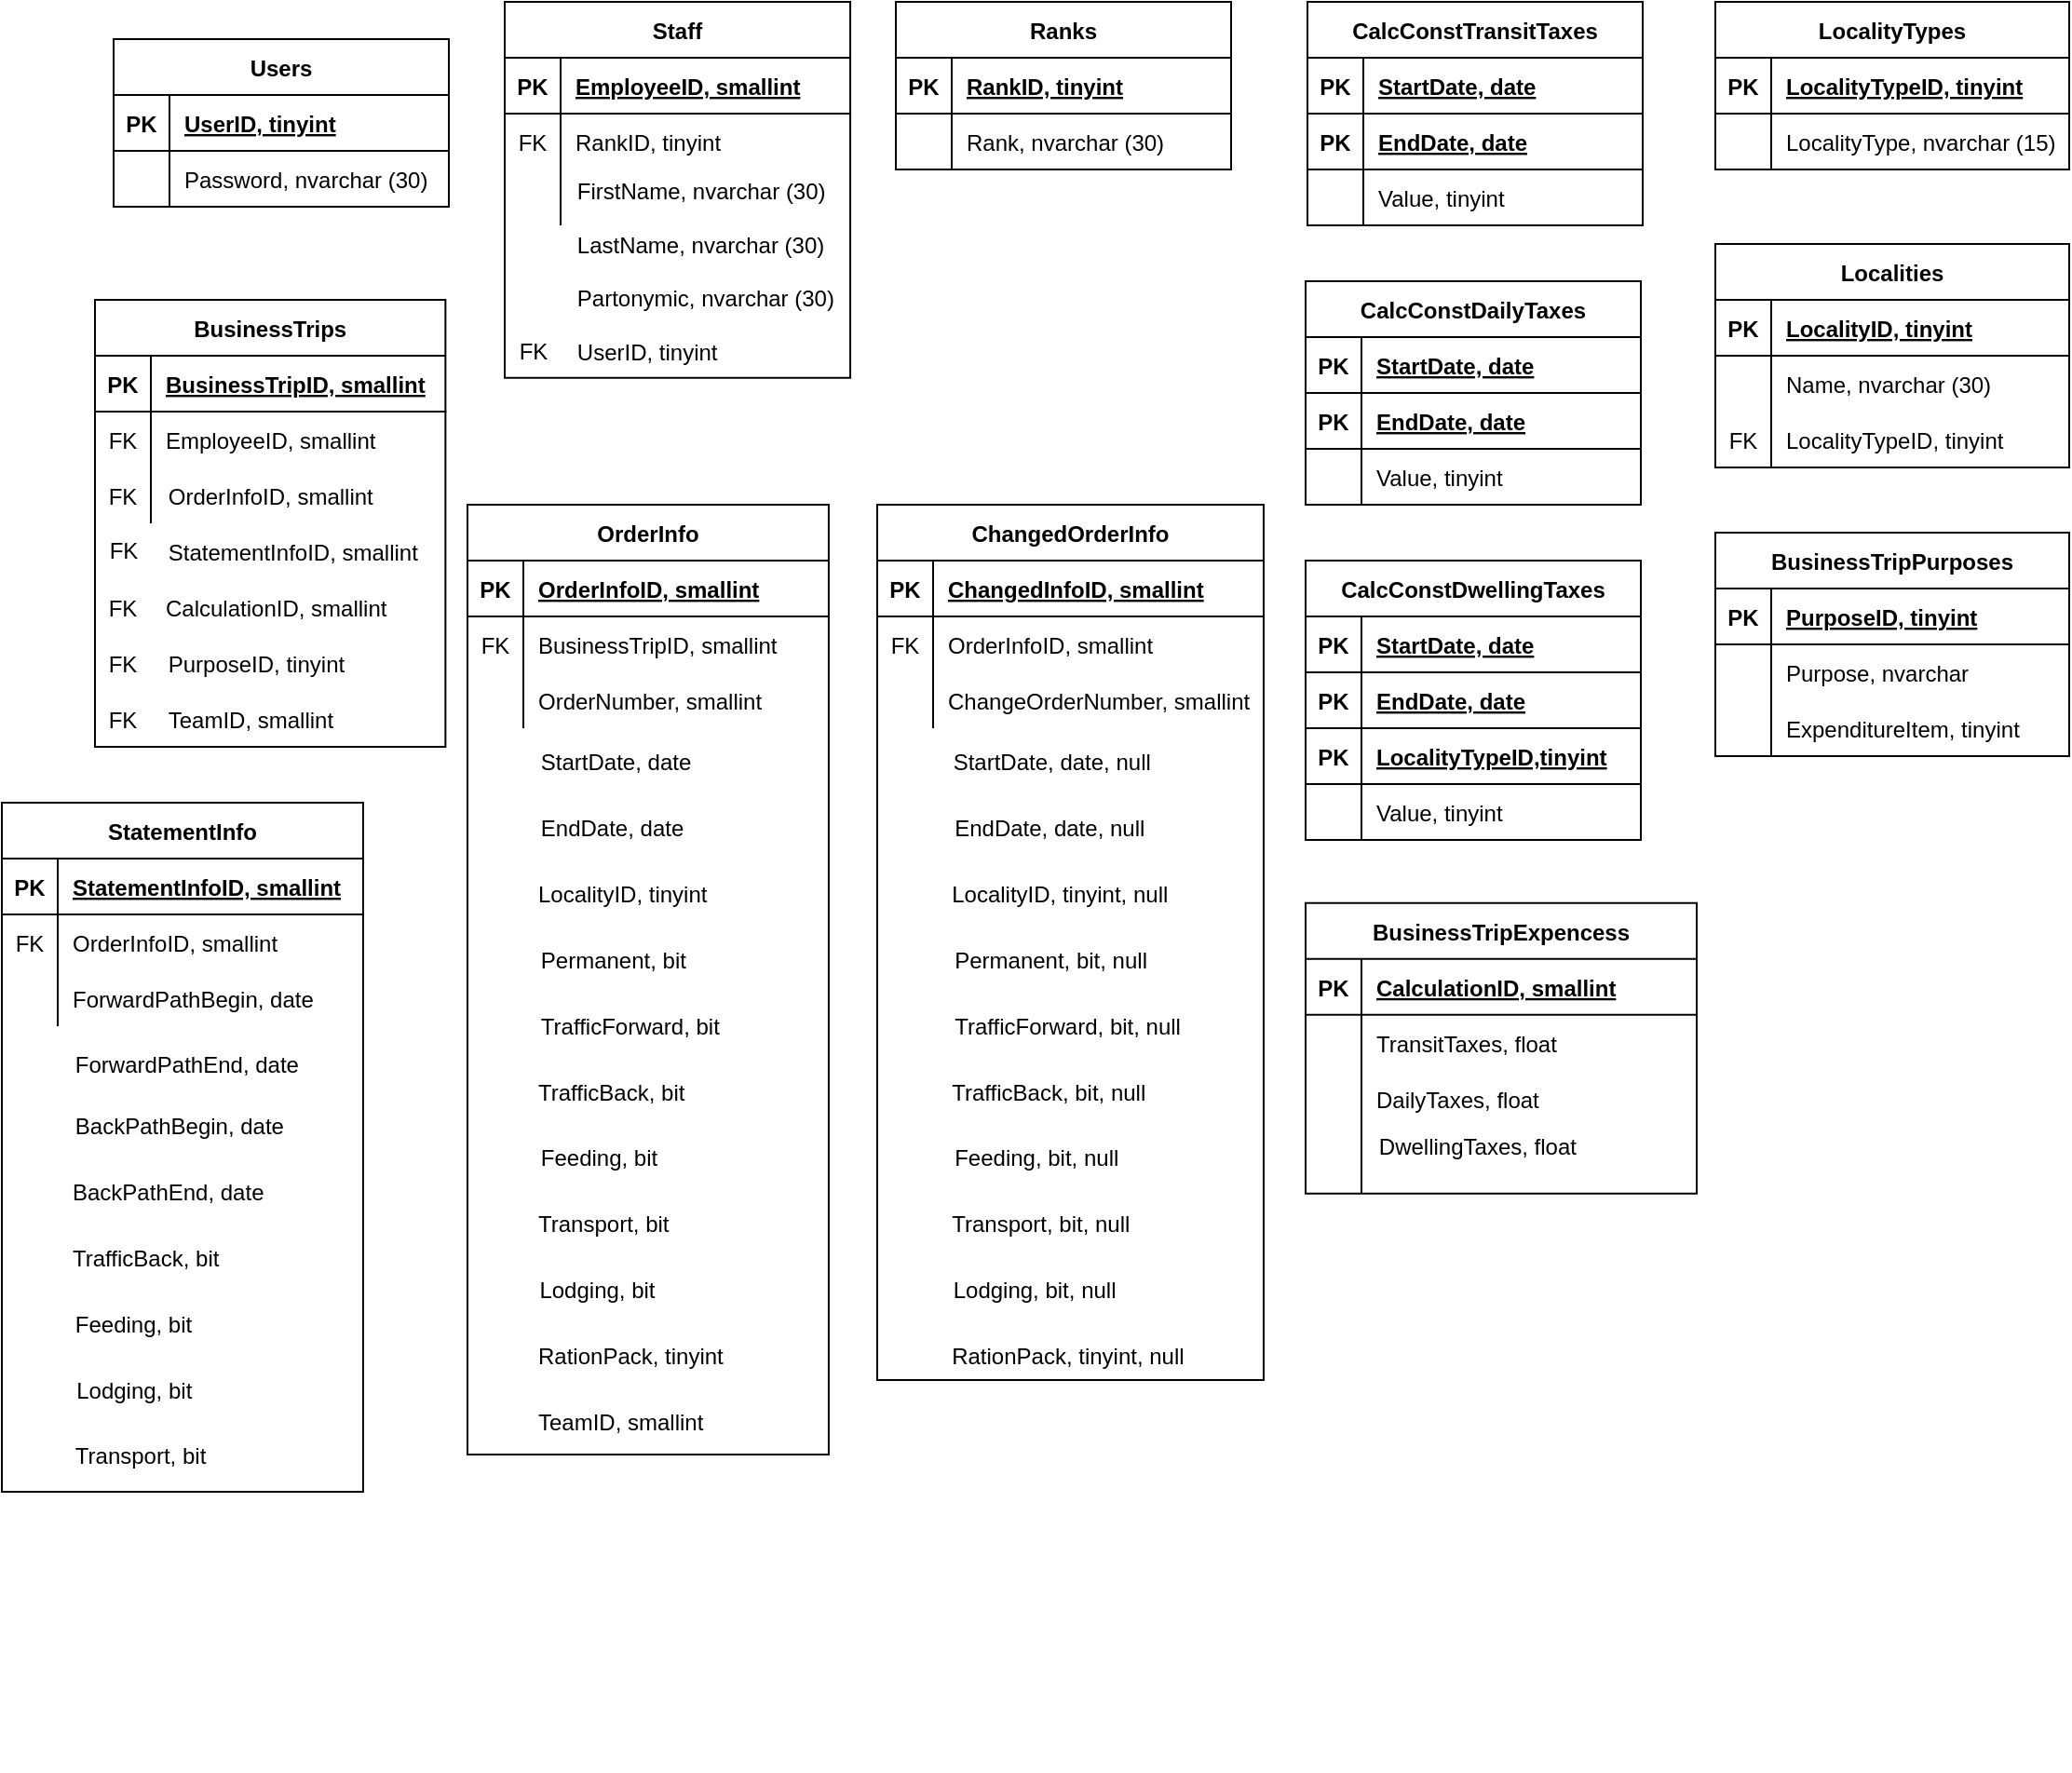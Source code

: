 <mxfile version="13.7.5" type="github">
  <diagram name="Page-1" id="9f46799a-70d6-7492-0946-bef42562c5a5">
    <mxGraphModel dx="1882" dy="441" grid="1" gridSize="10" guides="1" tooltips="1" connect="1" arrows="1" fold="1" page="1" pageScale="1" pageWidth="1100" pageHeight="850" background="#ffffff" math="0" shadow="0">
      <root>
        <mxCell id="0" />
        <mxCell id="1" parent="0" />
        <mxCell id="2ZAYoPAfcxRGO_iiZ7II-127" value="" style="group" parent="1" vertex="1" connectable="0">
          <mxGeometry x="30" y="40" width="220" height="140" as="geometry" />
        </mxCell>
        <mxCell id="2ZAYoPAfcxRGO_iiZ7II-126" value="" style="group" parent="2ZAYoPAfcxRGO_iiZ7II-127" vertex="1" connectable="0">
          <mxGeometry width="220" height="140" as="geometry" />
        </mxCell>
        <mxCell id="2ZAYoPAfcxRGO_iiZ7II-128" value="" style="group" parent="2ZAYoPAfcxRGO_iiZ7II-126" vertex="1" connectable="0">
          <mxGeometry width="220" height="140" as="geometry" />
        </mxCell>
        <mxCell id="2ZAYoPAfcxRGO_iiZ7II-129" value="" style="group" parent="2ZAYoPAfcxRGO_iiZ7II-128" vertex="1" connectable="0">
          <mxGeometry width="180" height="120" as="geometry" />
        </mxCell>
        <mxCell id="2ZAYoPAfcxRGO_iiZ7II-109" value="Users" style="shape=table;startSize=30;container=1;collapsible=1;childLayout=tableLayout;fixedRows=1;rowLines=0;fontStyle=1;align=center;resizeLast=1;" parent="2ZAYoPAfcxRGO_iiZ7II-129" vertex="1">
          <mxGeometry width="180" height="90" as="geometry">
            <mxRectangle width="70" height="30" as="alternateBounds" />
          </mxGeometry>
        </mxCell>
        <mxCell id="2ZAYoPAfcxRGO_iiZ7II-110" value="" style="shape=partialRectangle;collapsible=0;dropTarget=0;pointerEvents=0;fillColor=none;top=0;left=0;bottom=1;right=0;points=[[0,0.5],[1,0.5]];portConstraint=eastwest;" parent="2ZAYoPAfcxRGO_iiZ7II-109" vertex="1">
          <mxGeometry y="30" width="180" height="30" as="geometry" />
        </mxCell>
        <mxCell id="2ZAYoPAfcxRGO_iiZ7II-111" value="PK" style="shape=partialRectangle;connectable=0;fillColor=none;top=0;left=0;bottom=0;right=0;fontStyle=1;overflow=hidden;" parent="2ZAYoPAfcxRGO_iiZ7II-110" vertex="1">
          <mxGeometry width="30" height="30" as="geometry" />
        </mxCell>
        <mxCell id="2ZAYoPAfcxRGO_iiZ7II-112" value="UserID, tinyint" style="shape=partialRectangle;connectable=0;fillColor=none;top=0;left=0;bottom=0;right=0;align=left;spacingLeft=6;fontStyle=5;overflow=hidden;" parent="2ZAYoPAfcxRGO_iiZ7II-110" vertex="1">
          <mxGeometry x="30" width="150" height="30" as="geometry" />
        </mxCell>
        <mxCell id="2ZAYoPAfcxRGO_iiZ7II-113" value="" style="shape=partialRectangle;collapsible=0;dropTarget=0;pointerEvents=0;fillColor=none;top=0;left=0;bottom=0;right=0;points=[[0,0.5],[1,0.5]];portConstraint=eastwest;" parent="2ZAYoPAfcxRGO_iiZ7II-109" vertex="1">
          <mxGeometry y="60" width="180" height="30" as="geometry" />
        </mxCell>
        <mxCell id="2ZAYoPAfcxRGO_iiZ7II-114" value="" style="shape=partialRectangle;connectable=0;fillColor=none;top=0;left=0;bottom=0;right=0;editable=1;overflow=hidden;" parent="2ZAYoPAfcxRGO_iiZ7II-113" vertex="1">
          <mxGeometry width="30" height="30" as="geometry" />
        </mxCell>
        <mxCell id="2ZAYoPAfcxRGO_iiZ7II-115" value="" style="shape=partialRectangle;connectable=0;fillColor=none;top=0;left=0;bottom=0;right=0;align=left;spacingLeft=6;overflow=hidden;" parent="2ZAYoPAfcxRGO_iiZ7II-113" vertex="1">
          <mxGeometry x="30" width="150" height="30" as="geometry" />
        </mxCell>
        <mxCell id="2ZAYoPAfcxRGO_iiZ7II-125" value="Password, nvarchar (30)" style="shape=partialRectangle;connectable=0;fillColor=none;top=0;left=0;bottom=0;right=0;align=left;spacingLeft=6;overflow=hidden;" parent="2ZAYoPAfcxRGO_iiZ7II-129" vertex="1">
          <mxGeometry x="30" y="60" width="150" height="30" as="geometry" />
        </mxCell>
        <mxCell id="2ZAYoPAfcxRGO_iiZ7II-156" value="" style="group" parent="1" vertex="1" connectable="0">
          <mxGeometry x="450" y="20" width="220" height="140" as="geometry" />
        </mxCell>
        <mxCell id="2ZAYoPAfcxRGO_iiZ7II-157" value="" style="group" parent="2ZAYoPAfcxRGO_iiZ7II-156" vertex="1" connectable="0">
          <mxGeometry width="220" height="140" as="geometry" />
        </mxCell>
        <mxCell id="2ZAYoPAfcxRGO_iiZ7II-158" value="" style="group" parent="2ZAYoPAfcxRGO_iiZ7II-157" vertex="1" connectable="0">
          <mxGeometry width="220" height="140" as="geometry" />
        </mxCell>
        <mxCell id="2ZAYoPAfcxRGO_iiZ7II-159" value="" style="group" parent="2ZAYoPAfcxRGO_iiZ7II-158" vertex="1" connectable="0">
          <mxGeometry width="180" height="120" as="geometry" />
        </mxCell>
        <mxCell id="2ZAYoPAfcxRGO_iiZ7II-160" value="Ranks" style="shape=table;startSize=30;container=1;collapsible=1;childLayout=tableLayout;fixedRows=1;rowLines=0;fontStyle=1;align=center;resizeLast=1;" parent="2ZAYoPAfcxRGO_iiZ7II-159" vertex="1">
          <mxGeometry width="180" height="90.0" as="geometry" />
        </mxCell>
        <mxCell id="2ZAYoPAfcxRGO_iiZ7II-161" value="" style="shape=partialRectangle;collapsible=0;dropTarget=0;pointerEvents=0;fillColor=none;top=0;left=0;bottom=1;right=0;points=[[0,0.5],[1,0.5]];portConstraint=eastwest;" parent="2ZAYoPAfcxRGO_iiZ7II-160" vertex="1">
          <mxGeometry y="30" width="180" height="30" as="geometry" />
        </mxCell>
        <mxCell id="2ZAYoPAfcxRGO_iiZ7II-162" value="PK" style="shape=partialRectangle;connectable=0;fillColor=none;top=0;left=0;bottom=0;right=0;fontStyle=1;overflow=hidden;" parent="2ZAYoPAfcxRGO_iiZ7II-161" vertex="1">
          <mxGeometry width="30" height="30" as="geometry" />
        </mxCell>
        <mxCell id="2ZAYoPAfcxRGO_iiZ7II-163" value="RankID, tinyint" style="shape=partialRectangle;connectable=0;fillColor=none;top=0;left=0;bottom=0;right=0;align=left;spacingLeft=6;fontStyle=5;overflow=hidden;" parent="2ZAYoPAfcxRGO_iiZ7II-161" vertex="1">
          <mxGeometry x="30" width="150" height="30" as="geometry" />
        </mxCell>
        <mxCell id="2ZAYoPAfcxRGO_iiZ7II-164" value="" style="shape=partialRectangle;collapsible=0;dropTarget=0;pointerEvents=0;fillColor=none;top=0;left=0;bottom=0;right=0;points=[[0,0.5],[1,0.5]];portConstraint=eastwest;" parent="2ZAYoPAfcxRGO_iiZ7II-160" vertex="1">
          <mxGeometry y="60" width="180" height="30" as="geometry" />
        </mxCell>
        <mxCell id="2ZAYoPAfcxRGO_iiZ7II-165" value="" style="shape=partialRectangle;connectable=0;fillColor=none;top=0;left=0;bottom=0;right=0;editable=1;overflow=hidden;" parent="2ZAYoPAfcxRGO_iiZ7II-164" vertex="1">
          <mxGeometry width="30" height="30" as="geometry" />
        </mxCell>
        <mxCell id="2ZAYoPAfcxRGO_iiZ7II-166" value="Rank, nvarchar (30)" style="shape=partialRectangle;connectable=0;fillColor=none;top=0;left=0;bottom=0;right=0;align=left;spacingLeft=6;overflow=hidden;" parent="2ZAYoPAfcxRGO_iiZ7II-164" vertex="1">
          <mxGeometry x="30" width="150" height="30" as="geometry" />
        </mxCell>
        <mxCell id="2ZAYoPAfcxRGO_iiZ7II-201" value="" style="group" parent="1" vertex="1" connectable="0">
          <mxGeometry x="670" y="20" width="180" height="120" as="geometry" />
        </mxCell>
        <mxCell id="2ZAYoPAfcxRGO_iiZ7II-186" value="CalcConstTransitTaxes" style="shape=table;startSize=30;container=1;collapsible=1;childLayout=tableLayout;fixedRows=1;rowLines=0;fontStyle=1;align=center;resizeLast=1;" parent="2ZAYoPAfcxRGO_iiZ7II-201" vertex="1">
          <mxGeometry x="1" width="180" height="120" as="geometry" />
        </mxCell>
        <mxCell id="2ZAYoPAfcxRGO_iiZ7II-187" value="" style="shape=partialRectangle;collapsible=0;dropTarget=0;pointerEvents=0;fillColor=none;top=0;left=0;bottom=1;right=0;points=[[0,0.5],[1,0.5]];portConstraint=eastwest;" parent="2ZAYoPAfcxRGO_iiZ7II-186" vertex="1">
          <mxGeometry y="30" width="180" height="30" as="geometry" />
        </mxCell>
        <mxCell id="2ZAYoPAfcxRGO_iiZ7II-188" value="PK" style="shape=partialRectangle;connectable=0;fillColor=none;top=0;left=0;bottom=0;right=0;fontStyle=1;overflow=hidden;strokeColor=#000000;" parent="2ZAYoPAfcxRGO_iiZ7II-187" vertex="1">
          <mxGeometry width="30" height="30" as="geometry" />
        </mxCell>
        <mxCell id="2ZAYoPAfcxRGO_iiZ7II-189" value="StartDate, date" style="shape=partialRectangle;connectable=0;fillColor=none;top=0;left=0;bottom=0;right=0;align=left;spacingLeft=6;fontStyle=5;overflow=hidden;" parent="2ZAYoPAfcxRGO_iiZ7II-187" vertex="1">
          <mxGeometry x="30" width="150" height="30" as="geometry" />
        </mxCell>
        <mxCell id="2ZAYoPAfcxRGO_iiZ7II-196" style="shape=partialRectangle;collapsible=0;dropTarget=0;pointerEvents=0;fillColor=none;top=0;left=0;bottom=1;right=0;points=[[0,0.5],[1,0.5]];portConstraint=eastwest;" parent="2ZAYoPAfcxRGO_iiZ7II-186" vertex="1">
          <mxGeometry y="60" width="180" height="30" as="geometry" />
        </mxCell>
        <mxCell id="2ZAYoPAfcxRGO_iiZ7II-197" value="PK" style="shape=partialRectangle;connectable=0;fillColor=none;top=0;left=0;bottom=0;right=0;fontStyle=1;overflow=hidden;strokeColor=#FFFFFF;" parent="2ZAYoPAfcxRGO_iiZ7II-196" vertex="1">
          <mxGeometry width="30" height="30" as="geometry" />
        </mxCell>
        <mxCell id="2ZAYoPAfcxRGO_iiZ7II-198" value="EndDate, date" style="shape=partialRectangle;connectable=0;fillColor=none;top=0;left=0;bottom=0;right=0;align=left;spacingLeft=6;fontStyle=5;overflow=hidden;" parent="2ZAYoPAfcxRGO_iiZ7II-196" vertex="1">
          <mxGeometry x="30" width="150" height="30" as="geometry" />
        </mxCell>
        <mxCell id="2ZAYoPAfcxRGO_iiZ7II-190" value="" style="shape=partialRectangle;collapsible=0;dropTarget=0;pointerEvents=0;fillColor=none;top=0;left=0;bottom=0;right=0;points=[[0,0.5],[1,0.5]];portConstraint=eastwest;" parent="2ZAYoPAfcxRGO_iiZ7II-186" vertex="1">
          <mxGeometry y="90" width="180" height="30" as="geometry" />
        </mxCell>
        <mxCell id="2ZAYoPAfcxRGO_iiZ7II-191" value="" style="shape=partialRectangle;connectable=0;fillColor=none;top=0;left=0;bottom=0;right=0;editable=1;overflow=hidden;" parent="2ZAYoPAfcxRGO_iiZ7II-190" vertex="1">
          <mxGeometry width="30" height="30" as="geometry" />
        </mxCell>
        <mxCell id="2ZAYoPAfcxRGO_iiZ7II-192" value="Value, tinyint" style="shape=partialRectangle;connectable=0;fillColor=none;top=0;left=0;bottom=0;right=0;align=left;spacingLeft=6;overflow=hidden;" parent="2ZAYoPAfcxRGO_iiZ7II-190" vertex="1">
          <mxGeometry x="30" width="150" height="30" as="geometry" />
        </mxCell>
        <mxCell id="2ZAYoPAfcxRGO_iiZ7II-203" value="CalcConstDailyTaxes" style="shape=table;startSize=30;container=1;collapsible=1;childLayout=tableLayout;fixedRows=1;rowLines=0;fontStyle=1;align=center;resizeLast=1;" parent="1" vertex="1">
          <mxGeometry x="670" y="170" width="180" height="120" as="geometry" />
        </mxCell>
        <mxCell id="2ZAYoPAfcxRGO_iiZ7II-204" value="" style="shape=partialRectangle;collapsible=0;dropTarget=0;pointerEvents=0;fillColor=none;top=0;left=0;bottom=1;right=0;points=[[0,0.5],[1,0.5]];portConstraint=eastwest;" parent="2ZAYoPAfcxRGO_iiZ7II-203" vertex="1">
          <mxGeometry y="30" width="180" height="30" as="geometry" />
        </mxCell>
        <mxCell id="2ZAYoPAfcxRGO_iiZ7II-205" value="PK" style="shape=partialRectangle;connectable=0;fillColor=none;top=0;left=0;bottom=0;right=0;fontStyle=1;overflow=hidden;strokeColor=#000000;" parent="2ZAYoPAfcxRGO_iiZ7II-204" vertex="1">
          <mxGeometry width="30" height="30" as="geometry" />
        </mxCell>
        <mxCell id="2ZAYoPAfcxRGO_iiZ7II-206" value="StartDate, date" style="shape=partialRectangle;connectable=0;fillColor=none;top=0;left=0;bottom=0;right=0;align=left;spacingLeft=6;fontStyle=5;overflow=hidden;" parent="2ZAYoPAfcxRGO_iiZ7II-204" vertex="1">
          <mxGeometry x="30" width="150" height="30" as="geometry" />
        </mxCell>
        <mxCell id="2ZAYoPAfcxRGO_iiZ7II-207" style="shape=partialRectangle;collapsible=0;dropTarget=0;pointerEvents=0;fillColor=none;top=0;left=0;bottom=1;right=0;points=[[0,0.5],[1,0.5]];portConstraint=eastwest;" parent="2ZAYoPAfcxRGO_iiZ7II-203" vertex="1">
          <mxGeometry y="60" width="180" height="30" as="geometry" />
        </mxCell>
        <mxCell id="2ZAYoPAfcxRGO_iiZ7II-208" value="PK" style="shape=partialRectangle;connectable=0;fillColor=none;top=0;left=0;bottom=0;right=0;fontStyle=1;overflow=hidden;strokeColor=#FFFFFF;" parent="2ZAYoPAfcxRGO_iiZ7II-207" vertex="1">
          <mxGeometry width="30" height="30" as="geometry" />
        </mxCell>
        <mxCell id="2ZAYoPAfcxRGO_iiZ7II-209" value="EndDate, date" style="shape=partialRectangle;connectable=0;fillColor=none;top=0;left=0;bottom=0;right=0;align=left;spacingLeft=6;fontStyle=5;overflow=hidden;" parent="2ZAYoPAfcxRGO_iiZ7II-207" vertex="1">
          <mxGeometry x="30" width="150" height="30" as="geometry" />
        </mxCell>
        <mxCell id="2ZAYoPAfcxRGO_iiZ7II-210" value="" style="shape=partialRectangle;collapsible=0;dropTarget=0;pointerEvents=0;fillColor=none;top=0;left=0;bottom=0;right=0;points=[[0,0.5],[1,0.5]];portConstraint=eastwest;" parent="2ZAYoPAfcxRGO_iiZ7II-203" vertex="1">
          <mxGeometry y="90" width="180" height="30" as="geometry" />
        </mxCell>
        <mxCell id="2ZAYoPAfcxRGO_iiZ7II-211" value="" style="shape=partialRectangle;connectable=0;fillColor=none;top=0;left=0;bottom=0;right=0;editable=1;overflow=hidden;" parent="2ZAYoPAfcxRGO_iiZ7II-210" vertex="1">
          <mxGeometry width="30" height="30" as="geometry" />
        </mxCell>
        <mxCell id="2ZAYoPAfcxRGO_iiZ7II-212" value="Value, tinyint" style="shape=partialRectangle;connectable=0;fillColor=none;top=0;left=0;bottom=0;right=0;align=left;spacingLeft=6;overflow=hidden;" parent="2ZAYoPAfcxRGO_iiZ7II-210" vertex="1">
          <mxGeometry x="30" width="150" height="30" as="geometry" />
        </mxCell>
        <mxCell id="2ZAYoPAfcxRGO_iiZ7II-231" value="LocalityTypes" style="shape=table;startSize=30;container=1;collapsible=1;childLayout=tableLayout;fixedRows=1;rowLines=0;fontStyle=1;align=center;resizeLast=1;" parent="1" vertex="1">
          <mxGeometry x="890" y="20" width="190" height="90" as="geometry" />
        </mxCell>
        <mxCell id="2ZAYoPAfcxRGO_iiZ7II-232" value="" style="shape=partialRectangle;collapsible=0;dropTarget=0;pointerEvents=0;fillColor=none;top=0;left=0;bottom=1;right=0;points=[[0,0.5],[1,0.5]];portConstraint=eastwest;" parent="2ZAYoPAfcxRGO_iiZ7II-231" vertex="1">
          <mxGeometry y="30" width="190" height="30" as="geometry" />
        </mxCell>
        <mxCell id="2ZAYoPAfcxRGO_iiZ7II-233" value="PK" style="shape=partialRectangle;connectable=0;fillColor=none;top=0;left=0;bottom=0;right=0;fontStyle=1;overflow=hidden;strokeColor=#000000;" parent="2ZAYoPAfcxRGO_iiZ7II-232" vertex="1">
          <mxGeometry width="30" height="30" as="geometry" />
        </mxCell>
        <mxCell id="2ZAYoPAfcxRGO_iiZ7II-234" value="LocalityTypeID, tinyint" style="shape=partialRectangle;connectable=0;fillColor=none;top=0;left=0;bottom=0;right=0;align=left;spacingLeft=6;fontStyle=5;overflow=hidden;" parent="2ZAYoPAfcxRGO_iiZ7II-232" vertex="1">
          <mxGeometry x="30" width="160" height="30" as="geometry" />
        </mxCell>
        <mxCell id="2ZAYoPAfcxRGO_iiZ7II-238" value="" style="shape=partialRectangle;collapsible=0;dropTarget=0;pointerEvents=0;fillColor=none;top=0;left=0;bottom=0;right=0;points=[[0,0.5],[1,0.5]];portConstraint=eastwest;" parent="2ZAYoPAfcxRGO_iiZ7II-231" vertex="1">
          <mxGeometry y="60" width="190" height="30" as="geometry" />
        </mxCell>
        <mxCell id="2ZAYoPAfcxRGO_iiZ7II-239" value="" style="shape=partialRectangle;connectable=0;fillColor=none;top=0;left=0;bottom=0;right=0;editable=1;overflow=hidden;" parent="2ZAYoPAfcxRGO_iiZ7II-238" vertex="1">
          <mxGeometry width="30" height="30" as="geometry" />
        </mxCell>
        <mxCell id="2ZAYoPAfcxRGO_iiZ7II-240" value="LocalityType, nvarchar (15)" style="shape=partialRectangle;connectable=0;fillColor=none;top=0;left=0;bottom=0;right=0;align=left;spacingLeft=6;overflow=hidden;" parent="2ZAYoPAfcxRGO_iiZ7II-238" vertex="1">
          <mxGeometry x="30" width="160" height="30" as="geometry" />
        </mxCell>
        <mxCell id="2ZAYoPAfcxRGO_iiZ7II-213" value="CalcConstDwellingTaxes" style="shape=table;startSize=30;container=1;collapsible=1;childLayout=tableLayout;fixedRows=1;rowLines=0;fontStyle=1;align=center;resizeLast=1;" parent="1" vertex="1">
          <mxGeometry x="670" y="320" width="180" height="150" as="geometry" />
        </mxCell>
        <mxCell id="2ZAYoPAfcxRGO_iiZ7II-214" value="" style="shape=partialRectangle;collapsible=0;dropTarget=0;pointerEvents=0;fillColor=none;top=0;left=0;bottom=1;right=0;points=[[0,0.5],[1,0.5]];portConstraint=eastwest;" parent="2ZAYoPAfcxRGO_iiZ7II-213" vertex="1">
          <mxGeometry y="30" width="180" height="30" as="geometry" />
        </mxCell>
        <mxCell id="2ZAYoPAfcxRGO_iiZ7II-215" value="PK" style="shape=partialRectangle;connectable=0;fillColor=none;top=0;left=0;bottom=0;right=0;fontStyle=1;overflow=hidden;strokeColor=#000000;" parent="2ZAYoPAfcxRGO_iiZ7II-214" vertex="1">
          <mxGeometry width="30" height="30" as="geometry" />
        </mxCell>
        <mxCell id="2ZAYoPAfcxRGO_iiZ7II-216" value="StartDate, date" style="shape=partialRectangle;connectable=0;fillColor=none;top=0;left=0;bottom=0;right=0;align=left;spacingLeft=6;fontStyle=5;overflow=hidden;" parent="2ZAYoPAfcxRGO_iiZ7II-214" vertex="1">
          <mxGeometry x="30" width="150" height="30" as="geometry" />
        </mxCell>
        <mxCell id="2ZAYoPAfcxRGO_iiZ7II-217" style="shape=partialRectangle;collapsible=0;dropTarget=0;pointerEvents=0;fillColor=none;top=0;left=0;bottom=1;right=0;points=[[0,0.5],[1,0.5]];portConstraint=eastwest;" parent="2ZAYoPAfcxRGO_iiZ7II-213" vertex="1">
          <mxGeometry y="60" width="180" height="30" as="geometry" />
        </mxCell>
        <mxCell id="2ZAYoPAfcxRGO_iiZ7II-218" value="PK" style="shape=partialRectangle;connectable=0;fillColor=none;top=0;left=0;bottom=0;right=0;fontStyle=1;overflow=hidden;strokeColor=#FFFFFF;" parent="2ZAYoPAfcxRGO_iiZ7II-217" vertex="1">
          <mxGeometry width="30" height="30" as="geometry" />
        </mxCell>
        <mxCell id="2ZAYoPAfcxRGO_iiZ7II-219" value="EndDate, date" style="shape=partialRectangle;connectable=0;fillColor=none;top=0;left=0;bottom=0;right=0;align=left;spacingLeft=6;fontStyle=5;overflow=hidden;" parent="2ZAYoPAfcxRGO_iiZ7II-217" vertex="1">
          <mxGeometry x="30" width="150" height="30" as="geometry" />
        </mxCell>
        <mxCell id="2ZAYoPAfcxRGO_iiZ7II-224" style="shape=partialRectangle;collapsible=0;dropTarget=0;pointerEvents=0;fillColor=none;top=0;left=0;bottom=1;right=0;points=[[0,0.5],[1,0.5]];portConstraint=eastwest;" parent="2ZAYoPAfcxRGO_iiZ7II-213" vertex="1">
          <mxGeometry y="90" width="180" height="30" as="geometry" />
        </mxCell>
        <mxCell id="2ZAYoPAfcxRGO_iiZ7II-225" value="PK" style="shape=partialRectangle;connectable=0;fillColor=none;top=0;left=0;bottom=0;right=0;fontStyle=1;overflow=hidden;strokeColor=#FFFFFF;" parent="2ZAYoPAfcxRGO_iiZ7II-224" vertex="1">
          <mxGeometry width="30" height="30" as="geometry" />
        </mxCell>
        <mxCell id="2ZAYoPAfcxRGO_iiZ7II-226" value="LocalityTypeID,tinyint" style="shape=partialRectangle;connectable=0;fillColor=none;top=0;left=0;bottom=0;right=0;align=left;spacingLeft=6;fontStyle=5;overflow=hidden;" parent="2ZAYoPAfcxRGO_iiZ7II-224" vertex="1">
          <mxGeometry x="30" width="150" height="30" as="geometry" />
        </mxCell>
        <mxCell id="2ZAYoPAfcxRGO_iiZ7II-220" value="" style="shape=partialRectangle;collapsible=0;dropTarget=0;pointerEvents=0;fillColor=none;top=0;left=0;bottom=0;right=0;points=[[0,0.5],[1,0.5]];portConstraint=eastwest;" parent="2ZAYoPAfcxRGO_iiZ7II-213" vertex="1">
          <mxGeometry y="120" width="180" height="30" as="geometry" />
        </mxCell>
        <mxCell id="2ZAYoPAfcxRGO_iiZ7II-221" value="" style="shape=partialRectangle;connectable=0;fillColor=none;top=0;left=0;bottom=0;right=0;editable=1;overflow=hidden;" parent="2ZAYoPAfcxRGO_iiZ7II-220" vertex="1">
          <mxGeometry width="30" height="30" as="geometry" />
        </mxCell>
        <mxCell id="2ZAYoPAfcxRGO_iiZ7II-222" value="Value, tinyint" style="shape=partialRectangle;connectable=0;fillColor=none;top=0;left=0;bottom=0;right=0;align=left;spacingLeft=6;overflow=hidden;" parent="2ZAYoPAfcxRGO_iiZ7II-220" vertex="1">
          <mxGeometry x="30" width="150" height="30" as="geometry" />
        </mxCell>
        <mxCell id="2ZAYoPAfcxRGO_iiZ7II-241" value="Localities" style="shape=table;startSize=30;container=1;collapsible=1;childLayout=tableLayout;fixedRows=1;rowLines=0;fontStyle=1;align=center;resizeLast=1;" parent="1" vertex="1">
          <mxGeometry x="890" y="150" width="190" height="120" as="geometry" />
        </mxCell>
        <mxCell id="2ZAYoPAfcxRGO_iiZ7II-242" value="" style="shape=partialRectangle;collapsible=0;dropTarget=0;pointerEvents=0;fillColor=none;top=0;left=0;bottom=1;right=0;points=[[0,0.5],[1,0.5]];portConstraint=eastwest;" parent="2ZAYoPAfcxRGO_iiZ7II-241" vertex="1">
          <mxGeometry y="30" width="190" height="30" as="geometry" />
        </mxCell>
        <mxCell id="2ZAYoPAfcxRGO_iiZ7II-243" value="PK" style="shape=partialRectangle;connectable=0;fillColor=none;top=0;left=0;bottom=0;right=0;fontStyle=1;overflow=hidden;strokeColor=#000000;" parent="2ZAYoPAfcxRGO_iiZ7II-242" vertex="1">
          <mxGeometry width="30" height="30" as="geometry" />
        </mxCell>
        <mxCell id="2ZAYoPAfcxRGO_iiZ7II-244" value="LocalityID, tinyint" style="shape=partialRectangle;connectable=0;fillColor=none;top=0;left=0;bottom=0;right=0;align=left;spacingLeft=6;fontStyle=5;overflow=hidden;" parent="2ZAYoPAfcxRGO_iiZ7II-242" vertex="1">
          <mxGeometry x="30" width="160" height="30" as="geometry" />
        </mxCell>
        <mxCell id="2ZAYoPAfcxRGO_iiZ7II-245" value="" style="shape=partialRectangle;collapsible=0;dropTarget=0;pointerEvents=0;fillColor=none;top=0;left=0;bottom=0;right=0;points=[[0,0.5],[1,0.5]];portConstraint=eastwest;" parent="2ZAYoPAfcxRGO_iiZ7II-241" vertex="1">
          <mxGeometry y="60" width="190" height="30" as="geometry" />
        </mxCell>
        <mxCell id="2ZAYoPAfcxRGO_iiZ7II-246" value="" style="shape=partialRectangle;connectable=0;fillColor=none;top=0;left=0;bottom=0;right=0;editable=1;overflow=hidden;" parent="2ZAYoPAfcxRGO_iiZ7II-245" vertex="1">
          <mxGeometry width="30" height="30" as="geometry" />
        </mxCell>
        <mxCell id="2ZAYoPAfcxRGO_iiZ7II-247" value="Name, nvarchar (30)" style="shape=partialRectangle;connectable=0;fillColor=none;top=0;left=0;bottom=0;right=0;align=left;spacingLeft=6;overflow=hidden;" parent="2ZAYoPAfcxRGO_iiZ7II-245" vertex="1">
          <mxGeometry x="30" width="160" height="30" as="geometry" />
        </mxCell>
        <mxCell id="2ZAYoPAfcxRGO_iiZ7II-248" style="shape=partialRectangle;collapsible=0;dropTarget=0;pointerEvents=0;fillColor=none;top=0;left=0;bottom=0;right=0;points=[[0,0.5],[1,0.5]];portConstraint=eastwest;" parent="2ZAYoPAfcxRGO_iiZ7II-241" vertex="1">
          <mxGeometry y="90" width="190" height="30" as="geometry" />
        </mxCell>
        <mxCell id="2ZAYoPAfcxRGO_iiZ7II-249" value="FK" style="shape=partialRectangle;connectable=0;fillColor=none;top=0;left=0;bottom=0;right=0;editable=1;overflow=hidden;" parent="2ZAYoPAfcxRGO_iiZ7II-248" vertex="1">
          <mxGeometry width="30" height="30" as="geometry" />
        </mxCell>
        <mxCell id="2ZAYoPAfcxRGO_iiZ7II-250" value="LocalityTypeID, tinyint" style="shape=partialRectangle;connectable=0;fillColor=none;top=0;left=0;bottom=0;right=0;align=left;spacingLeft=6;overflow=hidden;" parent="2ZAYoPAfcxRGO_iiZ7II-248" vertex="1">
          <mxGeometry x="30" width="160" height="30" as="geometry" />
        </mxCell>
        <mxCell id="2ZAYoPAfcxRGO_iiZ7II-293" value="BusinessTripPurposes" style="shape=table;startSize=30;container=1;collapsible=1;childLayout=tableLayout;fixedRows=1;rowLines=0;fontStyle=1;align=center;resizeLast=1;" parent="1" vertex="1">
          <mxGeometry x="890" y="305" width="190" height="120" as="geometry" />
        </mxCell>
        <mxCell id="2ZAYoPAfcxRGO_iiZ7II-294" value="" style="shape=partialRectangle;collapsible=0;dropTarget=0;pointerEvents=0;fillColor=none;top=0;left=0;bottom=1;right=0;points=[[0,0.5],[1,0.5]];portConstraint=eastwest;" parent="2ZAYoPAfcxRGO_iiZ7II-293" vertex="1">
          <mxGeometry y="30" width="190" height="30" as="geometry" />
        </mxCell>
        <mxCell id="2ZAYoPAfcxRGO_iiZ7II-295" value="PK" style="shape=partialRectangle;connectable=0;fillColor=none;top=0;left=0;bottom=0;right=0;fontStyle=1;overflow=hidden;strokeColor=#000000;" parent="2ZAYoPAfcxRGO_iiZ7II-294" vertex="1">
          <mxGeometry width="30" height="30" as="geometry" />
        </mxCell>
        <mxCell id="2ZAYoPAfcxRGO_iiZ7II-296" value="PurposeID, tinyint" style="shape=partialRectangle;connectable=0;fillColor=none;top=0;left=0;bottom=0;right=0;align=left;spacingLeft=6;fontStyle=5;overflow=hidden;" parent="2ZAYoPAfcxRGO_iiZ7II-294" vertex="1">
          <mxGeometry x="30" width="160" height="30" as="geometry" />
        </mxCell>
        <mxCell id="2ZAYoPAfcxRGO_iiZ7II-297" value="" style="shape=partialRectangle;collapsible=0;dropTarget=0;pointerEvents=0;fillColor=none;top=0;left=0;bottom=0;right=0;points=[[0,0.5],[1,0.5]];portConstraint=eastwest;" parent="2ZAYoPAfcxRGO_iiZ7II-293" vertex="1">
          <mxGeometry y="60" width="190" height="30" as="geometry" />
        </mxCell>
        <mxCell id="2ZAYoPAfcxRGO_iiZ7II-298" value="" style="shape=partialRectangle;connectable=0;fillColor=none;top=0;left=0;bottom=0;right=0;editable=1;overflow=hidden;" parent="2ZAYoPAfcxRGO_iiZ7II-297" vertex="1">
          <mxGeometry width="30" height="30" as="geometry" />
        </mxCell>
        <mxCell id="2ZAYoPAfcxRGO_iiZ7II-299" value="Purpose, nvarchar" style="shape=partialRectangle;connectable=0;fillColor=none;top=0;left=0;bottom=0;right=0;align=left;spacingLeft=6;overflow=hidden;" parent="2ZAYoPAfcxRGO_iiZ7II-297" vertex="1">
          <mxGeometry x="30" width="160" height="30" as="geometry" />
        </mxCell>
        <mxCell id="2ZAYoPAfcxRGO_iiZ7II-300" style="shape=partialRectangle;collapsible=0;dropTarget=0;pointerEvents=0;fillColor=none;top=0;left=0;bottom=0;right=0;points=[[0,0.5],[1,0.5]];portConstraint=eastwest;" parent="2ZAYoPAfcxRGO_iiZ7II-293" vertex="1">
          <mxGeometry y="90" width="190" height="30" as="geometry" />
        </mxCell>
        <mxCell id="2ZAYoPAfcxRGO_iiZ7II-301" value="" style="shape=partialRectangle;connectable=0;fillColor=none;top=0;left=0;bottom=0;right=0;editable=1;overflow=hidden;" parent="2ZAYoPAfcxRGO_iiZ7II-300" vertex="1">
          <mxGeometry width="30" height="30" as="geometry" />
        </mxCell>
        <mxCell id="2ZAYoPAfcxRGO_iiZ7II-302" value="ExpenditureItem, tinyint" style="shape=partialRectangle;connectable=0;fillColor=none;top=0;left=0;bottom=0;right=0;align=left;spacingLeft=6;overflow=hidden;" parent="2ZAYoPAfcxRGO_iiZ7II-300" vertex="1">
          <mxGeometry x="30" width="160" height="30" as="geometry" />
        </mxCell>
        <mxCell id="2ZAYoPAfcxRGO_iiZ7II-312" value="" style="group" parent="1" vertex="1" connectable="0">
          <mxGeometry x="20" y="180" width="191.36" height="240" as="geometry" />
        </mxCell>
        <mxCell id="2ZAYoPAfcxRGO_iiZ7II-277" value="StatementInfoID, smallint" style="shape=partialRectangle;connectable=0;fillColor=none;top=0;left=0;bottom=0;right=0;align=left;spacingLeft=6;overflow=hidden;" parent="2ZAYoPAfcxRGO_iiZ7II-312" vertex="1">
          <mxGeometry x="31.364" y="120" width="156.818" height="30" as="geometry" />
        </mxCell>
        <mxCell id="2ZAYoPAfcxRGO_iiZ7II-278" value="TeamID, smallint" style="shape=partialRectangle;connectable=0;fillColor=none;top=0;left=0;bottom=0;right=0;align=left;spacingLeft=6;overflow=hidden;" parent="2ZAYoPAfcxRGO_iiZ7II-312" vertex="1">
          <mxGeometry x="31.364" y="210" width="156.818" height="30" as="geometry" />
        </mxCell>
        <mxCell id="2ZAYoPAfcxRGO_iiZ7II-281" value="BusinessTrips" style="shape=table;startSize=30;container=1;collapsible=1;childLayout=tableLayout;fixedRows=1;rowLines=0;fontStyle=1;align=center;resizeLast=1;" parent="2ZAYoPAfcxRGO_iiZ7II-312" vertex="1">
          <mxGeometry width="188.18" height="240" as="geometry" />
        </mxCell>
        <mxCell id="2ZAYoPAfcxRGO_iiZ7II-282" value="" style="shape=partialRectangle;collapsible=0;dropTarget=0;pointerEvents=0;fillColor=none;top=0;left=0;bottom=1;right=0;points=[[0,0.5],[1,0.5]];portConstraint=eastwest;" parent="2ZAYoPAfcxRGO_iiZ7II-281" vertex="1">
          <mxGeometry y="30" width="188.18" height="30" as="geometry" />
        </mxCell>
        <mxCell id="2ZAYoPAfcxRGO_iiZ7II-283" value="PK" style="shape=partialRectangle;connectable=0;fillColor=none;top=0;left=0;bottom=0;right=0;fontStyle=1;overflow=hidden;" parent="2ZAYoPAfcxRGO_iiZ7II-282" vertex="1">
          <mxGeometry width="30.0" height="30" as="geometry" />
        </mxCell>
        <mxCell id="2ZAYoPAfcxRGO_iiZ7II-284" value="BusinessTripID, smallint" style="shape=partialRectangle;connectable=0;fillColor=none;top=0;left=0;bottom=0;right=0;align=left;spacingLeft=6;fontStyle=5;overflow=hidden;" parent="2ZAYoPAfcxRGO_iiZ7II-282" vertex="1">
          <mxGeometry x="30.0" width="158.18" height="30" as="geometry" />
        </mxCell>
        <mxCell id="2ZAYoPAfcxRGO_iiZ7II-285" value="" style="shape=partialRectangle;collapsible=0;dropTarget=0;pointerEvents=0;fillColor=none;top=0;left=0;bottom=0;right=0;points=[[0,0.5],[1,0.5]];portConstraint=eastwest;" parent="2ZAYoPAfcxRGO_iiZ7II-281" vertex="1">
          <mxGeometry y="60" width="188.18" height="30" as="geometry" />
        </mxCell>
        <mxCell id="2ZAYoPAfcxRGO_iiZ7II-286" value="FK" style="shape=partialRectangle;connectable=0;fillColor=none;top=0;left=0;bottom=0;right=0;editable=1;overflow=hidden;" parent="2ZAYoPAfcxRGO_iiZ7II-285" vertex="1">
          <mxGeometry width="30.0" height="30" as="geometry" />
        </mxCell>
        <mxCell id="2ZAYoPAfcxRGO_iiZ7II-287" value="EmployeeID, smallint" style="shape=partialRectangle;connectable=0;fillColor=none;top=0;left=0;bottom=0;right=0;align=left;spacingLeft=6;overflow=hidden;" parent="2ZAYoPAfcxRGO_iiZ7II-285" vertex="1">
          <mxGeometry x="30.0" width="158.18" height="30" as="geometry" />
        </mxCell>
        <mxCell id="2ZAYoPAfcxRGO_iiZ7II-288" value="" style="shape=partialRectangle;collapsible=0;dropTarget=0;pointerEvents=0;fillColor=none;top=0;left=0;bottom=0;right=0;points=[[0,0.5],[1,0.5]];portConstraint=eastwest;" parent="2ZAYoPAfcxRGO_iiZ7II-281" vertex="1">
          <mxGeometry y="90" width="188.18" height="30" as="geometry" />
        </mxCell>
        <mxCell id="2ZAYoPAfcxRGO_iiZ7II-289" value="FK" style="shape=partialRectangle;connectable=0;fillColor=none;top=0;left=0;bottom=0;right=0;editable=1;overflow=hidden;" parent="2ZAYoPAfcxRGO_iiZ7II-288" vertex="1">
          <mxGeometry width="30.0" height="30" as="geometry" />
        </mxCell>
        <mxCell id="2ZAYoPAfcxRGO_iiZ7II-290" value="" style="shape=partialRectangle;connectable=0;fillColor=none;top=0;left=0;bottom=0;right=0;align=left;spacingLeft=6;overflow=hidden;" parent="2ZAYoPAfcxRGO_iiZ7II-288" vertex="1">
          <mxGeometry x="30.0" width="158.18" height="30" as="geometry" />
        </mxCell>
        <mxCell id="2ZAYoPAfcxRGO_iiZ7II-291" value="OrderInfoID, smallint" style="shape=partialRectangle;connectable=0;fillColor=none;top=0;left=0;bottom=0;right=0;align=left;spacingLeft=6;overflow=hidden;" parent="2ZAYoPAfcxRGO_iiZ7II-312" vertex="1">
          <mxGeometry x="31.364" y="90" width="156.818" height="30" as="geometry" />
        </mxCell>
        <mxCell id="2ZAYoPAfcxRGO_iiZ7II-292" value="CalculationID, smallint" style="shape=partialRectangle;connectable=0;fillColor=none;top=0;left=0;bottom=0;right=0;align=left;spacingLeft=6;overflow=hidden;" parent="2ZAYoPAfcxRGO_iiZ7II-312" vertex="1">
          <mxGeometry x="30" y="150" width="160" height="30" as="geometry" />
        </mxCell>
        <mxCell id="2ZAYoPAfcxRGO_iiZ7II-304" value="PurposeID, tinyint" style="shape=partialRectangle;connectable=0;fillColor=none;top=0;left=0;bottom=0;right=0;align=left;spacingLeft=6;overflow=hidden;" parent="2ZAYoPAfcxRGO_iiZ7II-312" vertex="1">
          <mxGeometry x="31.36" y="180" width="160" height="30" as="geometry" />
        </mxCell>
        <mxCell id="2ZAYoPAfcxRGO_iiZ7II-305" value="FK" style="text;html=1;align=center;verticalAlign=middle;resizable=0;points=[];autosize=1;" parent="2ZAYoPAfcxRGO_iiZ7II-312" vertex="1">
          <mxGeometry y="125" width="30" height="20" as="geometry" />
        </mxCell>
        <mxCell id="2ZAYoPAfcxRGO_iiZ7II-308" value="FK" style="shape=partialRectangle;connectable=0;fillColor=none;top=0;left=0;bottom=0;right=0;editable=1;overflow=hidden;" parent="2ZAYoPAfcxRGO_iiZ7II-312" vertex="1">
          <mxGeometry y="150" width="30" height="30" as="geometry" />
        </mxCell>
        <mxCell id="2ZAYoPAfcxRGO_iiZ7II-309" value="FK" style="shape=partialRectangle;connectable=0;fillColor=none;top=0;left=0;bottom=0;right=0;editable=1;overflow=hidden;" parent="2ZAYoPAfcxRGO_iiZ7II-312" vertex="1">
          <mxGeometry y="180" width="30" height="30" as="geometry" />
        </mxCell>
        <mxCell id="2ZAYoPAfcxRGO_iiZ7II-311" value="FK" style="shape=partialRectangle;connectable=0;fillColor=none;top=0;left=0;bottom=0;right=0;editable=1;overflow=hidden;" parent="2ZAYoPAfcxRGO_iiZ7II-312" vertex="1">
          <mxGeometry y="210" width="30" height="30" as="geometry" />
        </mxCell>
        <mxCell id="2ZAYoPAfcxRGO_iiZ7II-135" value="" style="group" parent="1" vertex="1" connectable="0">
          <mxGeometry x="240" y="20" width="185.53" height="250" as="geometry" />
        </mxCell>
        <mxCell id="2ZAYoPAfcxRGO_iiZ7II-149" value="LastName, nvarchar (30)" style="shape=partialRectangle;connectable=0;fillColor=none;top=0;left=0;bottom=0;right=0;align=left;spacingLeft=6;overflow=hidden;" parent="2ZAYoPAfcxRGO_iiZ7II-135" vertex="1">
          <mxGeometry x="30.922" y="115.385" width="154.608" height="28.846" as="geometry" />
        </mxCell>
        <mxCell id="2ZAYoPAfcxRGO_iiZ7II-154" value="UserID, tinyint" style="shape=partialRectangle;connectable=0;fillColor=none;top=0;left=0;bottom=0;right=0;align=left;spacingLeft=6;overflow=hidden;" parent="2ZAYoPAfcxRGO_iiZ7II-135" vertex="1">
          <mxGeometry x="30.922" y="173.077" width="154.608" height="28.846" as="geometry" />
        </mxCell>
        <mxCell id="2ZAYoPAfcxRGO_iiZ7II-155" value="FK" style="text;html=1;align=center;verticalAlign=middle;resizable=0;points=[];autosize=1;" parent="2ZAYoPAfcxRGO_iiZ7II-135" vertex="1">
          <mxGeometry y="177.885" width="30" height="20" as="geometry" />
        </mxCell>
        <mxCell id="2ZAYoPAfcxRGO_iiZ7II-272" value="" style="group" parent="2ZAYoPAfcxRGO_iiZ7II-135" vertex="1" connectable="0">
          <mxGeometry width="185.53" height="201.923" as="geometry" />
        </mxCell>
        <mxCell id="2ZAYoPAfcxRGO_iiZ7II-136" value="Staff" style="shape=table;startSize=30;container=1;collapsible=1;childLayout=tableLayout;fixedRows=1;rowLines=0;fontStyle=1;align=center;resizeLast=1;" parent="2ZAYoPAfcxRGO_iiZ7II-272" vertex="1">
          <mxGeometry width="185.53" height="201.923" as="geometry" />
        </mxCell>
        <mxCell id="2ZAYoPAfcxRGO_iiZ7II-137" value="" style="shape=partialRectangle;collapsible=0;dropTarget=0;pointerEvents=0;fillColor=none;top=0;left=0;bottom=1;right=0;points=[[0,0.5],[1,0.5]];portConstraint=eastwest;" parent="2ZAYoPAfcxRGO_iiZ7II-136" vertex="1">
          <mxGeometry y="30" width="185.53" height="30" as="geometry" />
        </mxCell>
        <mxCell id="2ZAYoPAfcxRGO_iiZ7II-138" value="PK" style="shape=partialRectangle;connectable=0;fillColor=none;top=0;left=0;bottom=0;right=0;fontStyle=1;overflow=hidden;" parent="2ZAYoPAfcxRGO_iiZ7II-137" vertex="1">
          <mxGeometry width="30" height="30" as="geometry" />
        </mxCell>
        <mxCell id="2ZAYoPAfcxRGO_iiZ7II-139" value="EmployeeID, smallint" style="shape=partialRectangle;connectable=0;fillColor=none;top=0;left=0;bottom=0;right=0;align=left;spacingLeft=6;fontStyle=5;overflow=hidden;" parent="2ZAYoPAfcxRGO_iiZ7II-137" vertex="1">
          <mxGeometry x="30" width="155.53" height="30" as="geometry" />
        </mxCell>
        <mxCell id="2ZAYoPAfcxRGO_iiZ7II-140" value="" style="shape=partialRectangle;collapsible=0;dropTarget=0;pointerEvents=0;fillColor=none;top=0;left=0;bottom=0;right=0;points=[[0,0.5],[1,0.5]];portConstraint=eastwest;" parent="2ZAYoPAfcxRGO_iiZ7II-136" vertex="1">
          <mxGeometry y="60" width="185.53" height="30" as="geometry" />
        </mxCell>
        <mxCell id="2ZAYoPAfcxRGO_iiZ7II-141" value="FK" style="shape=partialRectangle;connectable=0;fillColor=none;top=0;left=0;bottom=0;right=0;editable=1;overflow=hidden;" parent="2ZAYoPAfcxRGO_iiZ7II-140" vertex="1">
          <mxGeometry width="30" height="30" as="geometry" />
        </mxCell>
        <mxCell id="2ZAYoPAfcxRGO_iiZ7II-142" value="RankID, tinyint" style="shape=partialRectangle;connectable=0;fillColor=none;top=0;left=0;bottom=0;right=0;align=left;spacingLeft=6;overflow=hidden;" parent="2ZAYoPAfcxRGO_iiZ7II-140" vertex="1">
          <mxGeometry x="30" width="155.53" height="30" as="geometry" />
        </mxCell>
        <mxCell id="2ZAYoPAfcxRGO_iiZ7II-143" value="" style="shape=partialRectangle;collapsible=0;dropTarget=0;pointerEvents=0;fillColor=none;top=0;left=0;bottom=0;right=0;points=[[0,0.5],[1,0.5]];portConstraint=eastwest;" parent="2ZAYoPAfcxRGO_iiZ7II-136" vertex="1">
          <mxGeometry y="90" width="185.53" height="30" as="geometry" />
        </mxCell>
        <mxCell id="2ZAYoPAfcxRGO_iiZ7II-144" value="" style="shape=partialRectangle;connectable=0;fillColor=none;top=0;left=0;bottom=0;right=0;editable=1;overflow=hidden;" parent="2ZAYoPAfcxRGO_iiZ7II-143" vertex="1">
          <mxGeometry width="30" height="30" as="geometry" />
        </mxCell>
        <mxCell id="2ZAYoPAfcxRGO_iiZ7II-145" value="" style="shape=partialRectangle;connectable=0;fillColor=none;top=0;left=0;bottom=0;right=0;align=left;spacingLeft=6;overflow=hidden;" parent="2ZAYoPAfcxRGO_iiZ7II-143" vertex="1">
          <mxGeometry x="30" width="155.53" height="30" as="geometry" />
        </mxCell>
        <mxCell id="2ZAYoPAfcxRGO_iiZ7II-146" value="FirstName, nvarchar (30)" style="shape=partialRectangle;connectable=0;fillColor=none;top=0;left=0;bottom=0;right=0;align=left;spacingLeft=6;overflow=hidden;" parent="2ZAYoPAfcxRGO_iiZ7II-272" vertex="1">
          <mxGeometry x="30.922" y="86.538" width="154.608" height="28.846" as="geometry" />
        </mxCell>
        <mxCell id="2ZAYoPAfcxRGO_iiZ7II-150" value="Partonymic, nvarchar (30)" style="shape=partialRectangle;connectable=0;fillColor=none;top=0;left=0;bottom=0;right=0;align=left;spacingLeft=6;overflow=hidden;" parent="2ZAYoPAfcxRGO_iiZ7II-272" vertex="1">
          <mxGeometry x="30.922" y="144.231" width="154.608" height="28.846" as="geometry" />
        </mxCell>
        <mxCell id="2ZAYoPAfcxRGO_iiZ7II-330" value="" style="shape=partialRectangle;connectable=0;fillColor=none;top=0;left=0;bottom=0;right=0;editable=1;overflow=hidden;" parent="1" vertex="1">
          <mxGeometry x="332.764" y="503.934" width="30.921" height="35.41" as="geometry" />
        </mxCell>
        <mxCell id="2ZAYoPAfcxRGO_iiZ7II-331" value="" style="shape=partialRectangle;connectable=0;fillColor=none;top=0;left=0;bottom=0;right=0;editable=1;overflow=hidden;" parent="1" vertex="1">
          <mxGeometry x="332.764" y="539.344" width="30.921" height="35.41" as="geometry" />
        </mxCell>
        <mxCell id="c4cSPXOufPwU39h9Nsup-4" value="" style="group" vertex="1" connectable="0" parent="1">
          <mxGeometry x="-30" y="450" width="196.32" height="520" as="geometry" />
        </mxCell>
        <mxCell id="c4cSPXOufPwU39h9Nsup-5" value="" style="group" vertex="1" connectable="0" parent="c4cSPXOufPwU39h9Nsup-4">
          <mxGeometry width="196.32" height="520" as="geometry" />
        </mxCell>
        <mxCell id="c4cSPXOufPwU39h9Nsup-6" value="StatementInfo" style="shape=table;startSize=30;container=1;collapsible=1;childLayout=tableLayout;fixedRows=1;rowLines=0;fontStyle=1;align=center;resizeLast=1;" vertex="1" parent="c4cSPXOufPwU39h9Nsup-5">
          <mxGeometry width="193.96" height="370" as="geometry" />
        </mxCell>
        <mxCell id="c4cSPXOufPwU39h9Nsup-7" value="" style="shape=partialRectangle;collapsible=0;dropTarget=0;pointerEvents=0;fillColor=none;top=0;left=0;bottom=1;right=0;points=[[0,0.5],[1,0.5]];portConstraint=eastwest;" vertex="1" parent="c4cSPXOufPwU39h9Nsup-6">
          <mxGeometry y="30" width="193.96" height="30" as="geometry" />
        </mxCell>
        <mxCell id="c4cSPXOufPwU39h9Nsup-8" value="PK" style="shape=partialRectangle;connectable=0;fillColor=none;top=0;left=0;bottom=0;right=0;fontStyle=1;overflow=hidden;" vertex="1" parent="c4cSPXOufPwU39h9Nsup-7">
          <mxGeometry width="30" height="30" as="geometry" />
        </mxCell>
        <mxCell id="c4cSPXOufPwU39h9Nsup-9" value="StatementInfoID, smallint" style="shape=partialRectangle;connectable=0;fillColor=none;top=0;left=0;bottom=0;right=0;align=left;spacingLeft=6;fontStyle=5;overflow=hidden;" vertex="1" parent="c4cSPXOufPwU39h9Nsup-7">
          <mxGeometry x="30" width="163.96" height="30" as="geometry" />
        </mxCell>
        <mxCell id="c4cSPXOufPwU39h9Nsup-10" value="" style="shape=partialRectangle;collapsible=0;dropTarget=0;pointerEvents=0;fillColor=none;top=0;left=0;bottom=0;right=0;points=[[0,0.5],[1,0.5]];portConstraint=eastwest;" vertex="1" parent="c4cSPXOufPwU39h9Nsup-6">
          <mxGeometry y="60" width="193.96" height="30" as="geometry" />
        </mxCell>
        <mxCell id="c4cSPXOufPwU39h9Nsup-11" value="FK" style="shape=partialRectangle;connectable=0;fillColor=none;top=0;left=0;bottom=0;right=0;editable=1;overflow=hidden;" vertex="1" parent="c4cSPXOufPwU39h9Nsup-10">
          <mxGeometry width="30" height="30" as="geometry" />
        </mxCell>
        <mxCell id="c4cSPXOufPwU39h9Nsup-12" value="OrderInfoID, smallint" style="shape=partialRectangle;connectable=0;fillColor=none;top=0;left=0;bottom=0;right=0;align=left;spacingLeft=6;overflow=hidden;" vertex="1" parent="c4cSPXOufPwU39h9Nsup-10">
          <mxGeometry x="30" width="163.96" height="30" as="geometry" />
        </mxCell>
        <mxCell id="c4cSPXOufPwU39h9Nsup-13" value="" style="shape=partialRectangle;collapsible=0;dropTarget=0;pointerEvents=0;fillColor=none;top=0;left=0;bottom=0;right=0;points=[[0,0.5],[1,0.5]];portConstraint=eastwest;" vertex="1" parent="c4cSPXOufPwU39h9Nsup-6">
          <mxGeometry y="90" width="193.96" height="30" as="geometry" />
        </mxCell>
        <mxCell id="c4cSPXOufPwU39h9Nsup-14" value="&#xa;&#xa;&lt;span style=&quot;color: rgb(0, 0, 0); font-family: helvetica; font-size: 12px; font-style: normal; font-weight: 400; letter-spacing: normal; text-align: left; text-indent: 0px; text-transform: none; word-spacing: 0px; background-color: rgb(248, 249, 250); display: inline; float: none;&quot;&gt;BusinessTripID, smallint&lt;/span&gt;&#xa;&#xa;" style="shape=partialRectangle;connectable=0;fillColor=none;top=0;left=0;bottom=0;right=0;editable=1;overflow=hidden;" vertex="1" parent="c4cSPXOufPwU39h9Nsup-13">
          <mxGeometry width="30" height="30" as="geometry" />
        </mxCell>
        <mxCell id="c4cSPXOufPwU39h9Nsup-15" value="ForwardPathBegin, date" style="shape=partialRectangle;connectable=0;fillColor=none;top=0;left=0;bottom=0;right=0;align=left;spacingLeft=6;overflow=hidden;" vertex="1" parent="c4cSPXOufPwU39h9Nsup-13">
          <mxGeometry x="30" width="163.96" height="30" as="geometry" />
        </mxCell>
        <mxCell id="c4cSPXOufPwU39h9Nsup-16" value="" style="group" vertex="1" connectable="0" parent="c4cSPXOufPwU39h9Nsup-5">
          <mxGeometry x="30.0" y="120.005" width="166.32" height="389.512" as="geometry" />
        </mxCell>
        <mxCell id="c4cSPXOufPwU39h9Nsup-17" value="" style="group" vertex="1" connectable="0" parent="c4cSPXOufPwU39h9Nsup-16">
          <mxGeometry x="0.004" width="166.315" height="318.689" as="geometry" />
        </mxCell>
        <mxCell id="c4cSPXOufPwU39h9Nsup-18" value="BackPathEnd, date" style="shape=partialRectangle;connectable=0;fillColor=none;top=0;left=0;bottom=0;right=0;align=left;spacingLeft=6;overflow=hidden;" vertex="1" parent="c4cSPXOufPwU39h9Nsup-17">
          <mxGeometry y="70.82" width="164.913" height="35.41" as="geometry" />
        </mxCell>
        <mxCell id="c4cSPXOufPwU39h9Nsup-19" value="BackPathBegin, date" style="shape=partialRectangle;connectable=0;fillColor=none;top=0;left=0;bottom=0;right=0;align=left;spacingLeft=6;overflow=hidden;" vertex="1" parent="c4cSPXOufPwU39h9Nsup-17">
          <mxGeometry x="1.406" y="35.41" width="161.634" height="35.41" as="geometry" />
        </mxCell>
        <mxCell id="c4cSPXOufPwU39h9Nsup-20" value="ForwardPathEnd, date" style="shape=partialRectangle;connectable=0;fillColor=none;top=0;left=0;bottom=0;right=0;align=left;spacingLeft=6;overflow=hidden;" vertex="1" parent="c4cSPXOufPwU39h9Nsup-17">
          <mxGeometry x="1.41" width="161.63" height="40" as="geometry" />
        </mxCell>
        <mxCell id="c4cSPXOufPwU39h9Nsup-21" value="" style="shape=partialRectangle;connectable=0;fillColor=none;top=0;left=0;bottom=0;right=0;align=left;spacingLeft=6;overflow=hidden;" vertex="1" parent="c4cSPXOufPwU39h9Nsup-17">
          <mxGeometry x="0.002" y="60.0" width="164.913" height="35.41" as="geometry" />
        </mxCell>
        <mxCell id="c4cSPXOufPwU39h9Nsup-22" value="" style="shape=partialRectangle;connectable=0;fillColor=none;top=0;left=0;bottom=0;right=0;align=left;spacingLeft=6;overflow=hidden;" vertex="1" parent="c4cSPXOufPwU39h9Nsup-17">
          <mxGeometry x="0.002" y="59.999" width="164.913" height="35.41" as="geometry" />
        </mxCell>
        <mxCell id="c4cSPXOufPwU39h9Nsup-23" value="TrafficBack, bit" style="shape=partialRectangle;connectable=0;fillColor=none;top=0;left=0;bottom=0;right=0;align=left;spacingLeft=6;overflow=hidden;" vertex="1" parent="c4cSPXOufPwU39h9Nsup-17">
          <mxGeometry x="5.684e-14" y="106.229" width="164.913" height="35.41" as="geometry" />
        </mxCell>
        <mxCell id="c4cSPXOufPwU39h9Nsup-24" value="Feeding, bit" style="shape=partialRectangle;connectable=0;fillColor=none;top=0;left=0;bottom=0;right=0;align=left;spacingLeft=6;overflow=hidden;" vertex="1" parent="c4cSPXOufPwU39h9Nsup-17">
          <mxGeometry x="1.402" y="141.64" width="164.913" height="35.41" as="geometry" />
        </mxCell>
        <mxCell id="c4cSPXOufPwU39h9Nsup-25" value="Transport, bit" style="shape=partialRectangle;connectable=0;fillColor=none;top=0;left=0;bottom=0;right=0;align=left;spacingLeft=6;overflow=hidden;" vertex="1" parent="c4cSPXOufPwU39h9Nsup-17">
          <mxGeometry x="1.402" y="212.46" width="164.913" height="35.41" as="geometry" />
        </mxCell>
        <mxCell id="c4cSPXOufPwU39h9Nsup-26" value="Lodging, bit" style="shape=partialRectangle;connectable=0;fillColor=none;top=0;left=0;bottom=0;right=0;align=left;spacingLeft=6;overflow=hidden;" vertex="1" parent="c4cSPXOufPwU39h9Nsup-17">
          <mxGeometry x="2.102" y="177.05" width="164.913" height="35.41" as="geometry" />
        </mxCell>
        <mxCell id="c4cSPXOufPwU39h9Nsup-28" value="" style="shape=partialRectangle;connectable=0;fillColor=none;top=0;left=0;bottom=0;right=0;align=left;spacingLeft=6;overflow=hidden;" vertex="1" parent="c4cSPXOufPwU39h9Nsup-17">
          <mxGeometry x="3.046" y="169.992" width="161.634" height="35.41" as="geometry" />
        </mxCell>
        <mxCell id="c4cSPXOufPwU39h9Nsup-55" value="" style="group" vertex="1" connectable="0" parent="1">
          <mxGeometry x="220" y="290" width="196.32" height="520" as="geometry" />
        </mxCell>
        <mxCell id="c4cSPXOufPwU39h9Nsup-3" value="" style="group" vertex="1" connectable="0" parent="c4cSPXOufPwU39h9Nsup-55">
          <mxGeometry width="196.32" height="520" as="geometry" />
        </mxCell>
        <mxCell id="c4cSPXOufPwU39h9Nsup-1" value="" style="group" vertex="1" connectable="0" parent="c4cSPXOufPwU39h9Nsup-3">
          <mxGeometry width="196.32" height="520" as="geometry" />
        </mxCell>
        <mxCell id="2ZAYoPAfcxRGO_iiZ7II-316" value="OrderInfo" style="shape=table;startSize=30;container=1;collapsible=1;childLayout=tableLayout;fixedRows=1;rowLines=0;fontStyle=1;align=center;resizeLast=1;" parent="c4cSPXOufPwU39h9Nsup-1" vertex="1">
          <mxGeometry width="193.96" height="510" as="geometry" />
        </mxCell>
        <mxCell id="2ZAYoPAfcxRGO_iiZ7II-317" value="" style="shape=partialRectangle;collapsible=0;dropTarget=0;pointerEvents=0;fillColor=none;top=0;left=0;bottom=1;right=0;points=[[0,0.5],[1,0.5]];portConstraint=eastwest;" parent="2ZAYoPAfcxRGO_iiZ7II-316" vertex="1">
          <mxGeometry y="30" width="193.96" height="30" as="geometry" />
        </mxCell>
        <mxCell id="2ZAYoPAfcxRGO_iiZ7II-318" value="PK" style="shape=partialRectangle;connectable=0;fillColor=none;top=0;left=0;bottom=0;right=0;fontStyle=1;overflow=hidden;" parent="2ZAYoPAfcxRGO_iiZ7II-317" vertex="1">
          <mxGeometry width="30" height="30" as="geometry" />
        </mxCell>
        <mxCell id="2ZAYoPAfcxRGO_iiZ7II-319" value="OrderInfoID, smallint" style="shape=partialRectangle;connectable=0;fillColor=none;top=0;left=0;bottom=0;right=0;align=left;spacingLeft=6;fontStyle=5;overflow=hidden;" parent="2ZAYoPAfcxRGO_iiZ7II-317" vertex="1">
          <mxGeometry x="30" width="163.96" height="30" as="geometry" />
        </mxCell>
        <mxCell id="2ZAYoPAfcxRGO_iiZ7II-320" value="" style="shape=partialRectangle;collapsible=0;dropTarget=0;pointerEvents=0;fillColor=none;top=0;left=0;bottom=0;right=0;points=[[0,0.5],[1,0.5]];portConstraint=eastwest;" parent="2ZAYoPAfcxRGO_iiZ7II-316" vertex="1">
          <mxGeometry y="60" width="193.96" height="30" as="geometry" />
        </mxCell>
        <mxCell id="2ZAYoPAfcxRGO_iiZ7II-321" value="FK" style="shape=partialRectangle;connectable=0;fillColor=none;top=0;left=0;bottom=0;right=0;editable=1;overflow=hidden;" parent="2ZAYoPAfcxRGO_iiZ7II-320" vertex="1">
          <mxGeometry width="30" height="30" as="geometry" />
        </mxCell>
        <mxCell id="2ZAYoPAfcxRGO_iiZ7II-322" value="BusinessTripID, smallint" style="shape=partialRectangle;connectable=0;fillColor=none;top=0;left=0;bottom=0;right=0;align=left;spacingLeft=6;overflow=hidden;" parent="2ZAYoPAfcxRGO_iiZ7II-320" vertex="1">
          <mxGeometry x="30" width="163.96" height="30" as="geometry" />
        </mxCell>
        <mxCell id="2ZAYoPAfcxRGO_iiZ7II-323" value="" style="shape=partialRectangle;collapsible=0;dropTarget=0;pointerEvents=0;fillColor=none;top=0;left=0;bottom=0;right=0;points=[[0,0.5],[1,0.5]];portConstraint=eastwest;" parent="2ZAYoPAfcxRGO_iiZ7II-316" vertex="1">
          <mxGeometry y="90" width="193.96" height="30" as="geometry" />
        </mxCell>
        <mxCell id="2ZAYoPAfcxRGO_iiZ7II-324" value="&#xa;&#xa;&lt;span style=&quot;color: rgb(0, 0, 0); font-family: helvetica; font-size: 12px; font-style: normal; font-weight: 400; letter-spacing: normal; text-align: left; text-indent: 0px; text-transform: none; word-spacing: 0px; background-color: rgb(248, 249, 250); display: inline; float: none;&quot;&gt;BusinessTripID, smallint&lt;/span&gt;&#xa;&#xa;" style="shape=partialRectangle;connectable=0;fillColor=none;top=0;left=0;bottom=0;right=0;editable=1;overflow=hidden;" parent="2ZAYoPAfcxRGO_iiZ7II-323" vertex="1">
          <mxGeometry width="30" height="30" as="geometry" />
        </mxCell>
        <mxCell id="2ZAYoPAfcxRGO_iiZ7II-325" value="OrderNumber, smallint" style="shape=partialRectangle;connectable=0;fillColor=none;top=0;left=0;bottom=0;right=0;align=left;spacingLeft=6;overflow=hidden;" parent="2ZAYoPAfcxRGO_iiZ7II-323" vertex="1">
          <mxGeometry x="30" width="163.96" height="30" as="geometry" />
        </mxCell>
        <mxCell id="c4cSPXOufPwU39h9Nsup-2" value="" style="group" vertex="1" connectable="0" parent="c4cSPXOufPwU39h9Nsup-1">
          <mxGeometry x="30.0" y="120.005" width="166.32" height="389.512" as="geometry" />
        </mxCell>
        <mxCell id="2ZAYoPAfcxRGO_iiZ7II-343" value="" style="group" parent="c4cSPXOufPwU39h9Nsup-2" vertex="1" connectable="0">
          <mxGeometry x="0.004" width="166.315" height="318.689" as="geometry" />
        </mxCell>
        <mxCell id="2ZAYoPAfcxRGO_iiZ7II-327" value="LocalityID, tinyint" style="shape=partialRectangle;connectable=0;fillColor=none;top=0;left=0;bottom=0;right=0;align=left;spacingLeft=6;overflow=hidden;" parent="2ZAYoPAfcxRGO_iiZ7II-343" vertex="1">
          <mxGeometry y="70.82" width="164.913" height="35.41" as="geometry" />
        </mxCell>
        <mxCell id="2ZAYoPAfcxRGO_iiZ7II-314" value="EndDate, date" style="shape=partialRectangle;connectable=0;fillColor=none;top=0;left=0;bottom=0;right=0;align=left;spacingLeft=6;overflow=hidden;" parent="2ZAYoPAfcxRGO_iiZ7II-343" vertex="1">
          <mxGeometry x="1.406" y="35.41" width="161.634" height="35.41" as="geometry" />
        </mxCell>
        <mxCell id="2ZAYoPAfcxRGO_iiZ7II-326" value="StartDate, date" style="shape=partialRectangle;connectable=0;fillColor=none;top=0;left=0;bottom=0;right=0;align=left;spacingLeft=6;overflow=hidden;" parent="2ZAYoPAfcxRGO_iiZ7II-343" vertex="1">
          <mxGeometry x="1.406" width="161.634" height="35.41" as="geometry" />
        </mxCell>
        <mxCell id="2ZAYoPAfcxRGO_iiZ7II-328" value="Permanent, bit" style="shape=partialRectangle;connectable=0;fillColor=none;top=0;left=0;bottom=0;right=0;align=left;spacingLeft=6;overflow=hidden;" parent="2ZAYoPAfcxRGO_iiZ7II-343" vertex="1">
          <mxGeometry x="1.402" y="106.23" width="164.913" height="35.41" as="geometry" />
        </mxCell>
        <mxCell id="2ZAYoPAfcxRGO_iiZ7II-340" value="TrafficForward, bit" style="shape=partialRectangle;connectable=0;fillColor=none;top=0;left=0;bottom=0;right=0;align=left;spacingLeft=6;overflow=hidden;" parent="2ZAYoPAfcxRGO_iiZ7II-343" vertex="1">
          <mxGeometry x="1.402" y="141.639" width="164.913" height="35.41" as="geometry" />
        </mxCell>
        <mxCell id="2ZAYoPAfcxRGO_iiZ7II-341" value="TrafficBack, bit" style="shape=partialRectangle;connectable=0;fillColor=none;top=0;left=0;bottom=0;right=0;align=left;spacingLeft=6;overflow=hidden;" parent="2ZAYoPAfcxRGO_iiZ7II-343" vertex="1">
          <mxGeometry x="5.684e-14" y="177.049" width="164.913" height="35.41" as="geometry" />
        </mxCell>
        <mxCell id="2ZAYoPAfcxRGO_iiZ7II-345" value="Feeding, bit" style="shape=partialRectangle;connectable=0;fillColor=none;top=0;left=0;bottom=0;right=0;align=left;spacingLeft=6;overflow=hidden;" parent="2ZAYoPAfcxRGO_iiZ7II-343" vertex="1">
          <mxGeometry x="1.402" y="212.46" width="164.913" height="35.41" as="geometry" />
        </mxCell>
        <mxCell id="2ZAYoPAfcxRGO_iiZ7II-346" value="Transport, bit" style="shape=partialRectangle;connectable=0;fillColor=none;top=0;left=0;bottom=0;right=0;align=left;spacingLeft=6;overflow=hidden;" parent="2ZAYoPAfcxRGO_iiZ7II-343" vertex="1">
          <mxGeometry x="0.002" y="247.87" width="164.913" height="35.41" as="geometry" />
        </mxCell>
        <mxCell id="2ZAYoPAfcxRGO_iiZ7II-347" value="Lodging, bit" style="shape=partialRectangle;connectable=0;fillColor=none;top=0;left=0;bottom=0;right=0;align=left;spacingLeft=6;overflow=hidden;" parent="2ZAYoPAfcxRGO_iiZ7II-343" vertex="1">
          <mxGeometry x="0.702" y="283.28" width="164.913" height="35.41" as="geometry" />
        </mxCell>
        <mxCell id="2ZAYoPAfcxRGO_iiZ7II-348" value="RationPack, tinyint" style="shape=partialRectangle;connectable=0;fillColor=none;top=0;left=0;bottom=0;right=0;align=left;spacingLeft=6;overflow=hidden;" parent="c4cSPXOufPwU39h9Nsup-2" vertex="1">
          <mxGeometry y="318.692" width="161.634" height="35.41" as="geometry" />
        </mxCell>
        <mxCell id="2ZAYoPAfcxRGO_iiZ7II-315" value="TeamID, smallint" style="shape=partialRectangle;connectable=0;fillColor=none;top=0;left=0;bottom=0;right=0;align=left;spacingLeft=6;overflow=hidden;" parent="c4cSPXOufPwU39h9Nsup-2" vertex="1">
          <mxGeometry y="354.102" width="161.634" height="35.41" as="geometry" />
        </mxCell>
        <mxCell id="c4cSPXOufPwU39h9Nsup-56" value="" style="group" vertex="1" connectable="0" parent="1">
          <mxGeometry x="440" y="290" width="210" height="520" as="geometry" />
        </mxCell>
        <mxCell id="c4cSPXOufPwU39h9Nsup-57" value="" style="group" vertex="1" connectable="0" parent="c4cSPXOufPwU39h9Nsup-56">
          <mxGeometry width="210.0" height="520" as="geometry" />
        </mxCell>
        <mxCell id="c4cSPXOufPwU39h9Nsup-58" value="ChangedOrderInfo" style="shape=table;startSize=30;container=1;collapsible=1;childLayout=tableLayout;fixedRows=1;rowLines=0;fontStyle=1;align=center;resizeLast=1;" vertex="1" parent="c4cSPXOufPwU39h9Nsup-57">
          <mxGeometry width="207.48" height="470" as="geometry" />
        </mxCell>
        <mxCell id="c4cSPXOufPwU39h9Nsup-59" value="" style="shape=partialRectangle;collapsible=0;dropTarget=0;pointerEvents=0;fillColor=none;top=0;left=0;bottom=1;right=0;points=[[0,0.5],[1,0.5]];portConstraint=eastwest;" vertex="1" parent="c4cSPXOufPwU39h9Nsup-58">
          <mxGeometry y="30" width="207.48" height="30" as="geometry" />
        </mxCell>
        <mxCell id="c4cSPXOufPwU39h9Nsup-60" value="PK" style="shape=partialRectangle;connectable=0;fillColor=none;top=0;left=0;bottom=0;right=0;fontStyle=1;overflow=hidden;" vertex="1" parent="c4cSPXOufPwU39h9Nsup-59">
          <mxGeometry width="30" height="30" as="geometry" />
        </mxCell>
        <mxCell id="c4cSPXOufPwU39h9Nsup-61" value="ChangedInfoID, smallint" style="shape=partialRectangle;connectable=0;fillColor=none;top=0;left=0;bottom=0;right=0;align=left;spacingLeft=6;fontStyle=5;overflow=hidden;" vertex="1" parent="c4cSPXOufPwU39h9Nsup-59">
          <mxGeometry x="30" width="177.48" height="30" as="geometry" />
        </mxCell>
        <mxCell id="c4cSPXOufPwU39h9Nsup-62" value="" style="shape=partialRectangle;collapsible=0;dropTarget=0;pointerEvents=0;fillColor=none;top=0;left=0;bottom=0;right=0;points=[[0,0.5],[1,0.5]];portConstraint=eastwest;" vertex="1" parent="c4cSPXOufPwU39h9Nsup-58">
          <mxGeometry y="60" width="207.48" height="30" as="geometry" />
        </mxCell>
        <mxCell id="c4cSPXOufPwU39h9Nsup-63" value="FK" style="shape=partialRectangle;connectable=0;fillColor=none;top=0;left=0;bottom=0;right=0;editable=1;overflow=hidden;" vertex="1" parent="c4cSPXOufPwU39h9Nsup-62">
          <mxGeometry width="30" height="30" as="geometry" />
        </mxCell>
        <mxCell id="c4cSPXOufPwU39h9Nsup-64" value="OrderInfoID, smallint" style="shape=partialRectangle;connectable=0;fillColor=none;top=0;left=0;bottom=0;right=0;align=left;spacingLeft=6;overflow=hidden;" vertex="1" parent="c4cSPXOufPwU39h9Nsup-62">
          <mxGeometry x="30" width="177.48" height="30" as="geometry" />
        </mxCell>
        <mxCell id="c4cSPXOufPwU39h9Nsup-65" value="" style="shape=partialRectangle;collapsible=0;dropTarget=0;pointerEvents=0;fillColor=none;top=0;left=0;bottom=0;right=0;points=[[0,0.5],[1,0.5]];portConstraint=eastwest;" vertex="1" parent="c4cSPXOufPwU39h9Nsup-58">
          <mxGeometry y="90" width="207.48" height="30" as="geometry" />
        </mxCell>
        <mxCell id="c4cSPXOufPwU39h9Nsup-66" value="&#xa;&#xa;&lt;span style=&quot;color: rgb(0, 0, 0); font-family: helvetica; font-size: 12px; font-style: normal; font-weight: 400; letter-spacing: normal; text-align: left; text-indent: 0px; text-transform: none; word-spacing: 0px; background-color: rgb(248, 249, 250); display: inline; float: none;&quot;&gt;BusinessTripID, smallint&lt;/span&gt;&#xa;&#xa;" style="shape=partialRectangle;connectable=0;fillColor=none;top=0;left=0;bottom=0;right=0;editable=1;overflow=hidden;" vertex="1" parent="c4cSPXOufPwU39h9Nsup-65">
          <mxGeometry width="30" height="30" as="geometry" />
        </mxCell>
        <mxCell id="c4cSPXOufPwU39h9Nsup-67" value="ChangeOrderNumber, smallint" style="shape=partialRectangle;connectable=0;fillColor=none;top=0;left=0;bottom=0;right=0;align=left;spacingLeft=6;overflow=hidden;" vertex="1" parent="c4cSPXOufPwU39h9Nsup-65">
          <mxGeometry x="30" width="177.48" height="30" as="geometry" />
        </mxCell>
        <mxCell id="c4cSPXOufPwU39h9Nsup-68" value="" style="group" vertex="1" connectable="0" parent="c4cSPXOufPwU39h9Nsup-57">
          <mxGeometry x="32.091" y="120.005" width="177.909" height="389.512" as="geometry" />
        </mxCell>
        <mxCell id="c4cSPXOufPwU39h9Nsup-69" value="" style="group" vertex="1" connectable="0" parent="c4cSPXOufPwU39h9Nsup-68">
          <mxGeometry x="0.005" width="177.904" height="318.689" as="geometry" />
        </mxCell>
        <mxCell id="c4cSPXOufPwU39h9Nsup-70" value="LocalityID, tinyint, null" style="shape=partialRectangle;connectable=0;fillColor=none;top=0;left=0;bottom=0;right=0;align=left;spacingLeft=6;overflow=hidden;" vertex="1" parent="c4cSPXOufPwU39h9Nsup-69">
          <mxGeometry y="70.82" width="176.405" height="35.41" as="geometry" />
        </mxCell>
        <mxCell id="c4cSPXOufPwU39h9Nsup-71" value="EndDate, date, null" style="shape=partialRectangle;connectable=0;fillColor=none;top=0;left=0;bottom=0;right=0;align=left;spacingLeft=6;overflow=hidden;" vertex="1" parent="c4cSPXOufPwU39h9Nsup-69">
          <mxGeometry x="1.503" y="35.41" width="172.897" height="35.41" as="geometry" />
        </mxCell>
        <mxCell id="c4cSPXOufPwU39h9Nsup-72" value="StartDate, date, null" style="shape=partialRectangle;connectable=0;fillColor=none;top=0;left=0;bottom=0;right=0;align=left;spacingLeft=6;overflow=hidden;" vertex="1" parent="c4cSPXOufPwU39h9Nsup-69">
          <mxGeometry x="0.753" width="172.897" height="35.41" as="geometry" />
        </mxCell>
        <mxCell id="c4cSPXOufPwU39h9Nsup-73" value="Permanent, bit, null" style="shape=partialRectangle;connectable=0;fillColor=none;top=0;left=0;bottom=0;right=0;align=left;spacingLeft=6;overflow=hidden;" vertex="1" parent="c4cSPXOufPwU39h9Nsup-69">
          <mxGeometry x="1.499" y="106.23" width="176.405" height="35.41" as="geometry" />
        </mxCell>
        <mxCell id="c4cSPXOufPwU39h9Nsup-74" value="TrafficForward, bit, null" style="shape=partialRectangle;connectable=0;fillColor=none;top=0;left=0;bottom=0;right=0;align=left;spacingLeft=6;overflow=hidden;" vertex="1" parent="c4cSPXOufPwU39h9Nsup-69">
          <mxGeometry x="1.499" y="141.639" width="176.405" height="35.41" as="geometry" />
        </mxCell>
        <mxCell id="c4cSPXOufPwU39h9Nsup-75" value="TrafficBack, bit, null" style="shape=partialRectangle;connectable=0;fillColor=none;top=0;left=0;bottom=0;right=0;align=left;spacingLeft=6;overflow=hidden;" vertex="1" parent="c4cSPXOufPwU39h9Nsup-69">
          <mxGeometry x="6.08e-14" y="177.049" width="176.405" height="35.41" as="geometry" />
        </mxCell>
        <mxCell id="c4cSPXOufPwU39h9Nsup-76" value="Feeding, bit, null" style="shape=partialRectangle;connectable=0;fillColor=none;top=0;left=0;bottom=0;right=0;align=left;spacingLeft=6;overflow=hidden;" vertex="1" parent="c4cSPXOufPwU39h9Nsup-69">
          <mxGeometry x="1.499" y="212.46" width="176.405" height="35.41" as="geometry" />
        </mxCell>
        <mxCell id="c4cSPXOufPwU39h9Nsup-77" value="Transport, bit, null" style="shape=partialRectangle;connectable=0;fillColor=none;top=0;left=0;bottom=0;right=0;align=left;spacingLeft=6;overflow=hidden;" vertex="1" parent="c4cSPXOufPwU39h9Nsup-69">
          <mxGeometry x="0.002" y="247.87" width="176.405" height="35.41" as="geometry" />
        </mxCell>
        <mxCell id="c4cSPXOufPwU39h9Nsup-78" value="Lodging, bit, null" style="shape=partialRectangle;connectable=0;fillColor=none;top=0;left=0;bottom=0;right=0;align=left;spacingLeft=6;overflow=hidden;" vertex="1" parent="c4cSPXOufPwU39h9Nsup-69">
          <mxGeometry x="0.751" y="283.28" width="176.405" height="35.41" as="geometry" />
        </mxCell>
        <mxCell id="c4cSPXOufPwU39h9Nsup-79" value="RationPack, tinyint, null" style="shape=partialRectangle;connectable=0;fillColor=none;top=0;left=0;bottom=0;right=0;align=left;spacingLeft=6;overflow=hidden;" vertex="1" parent="c4cSPXOufPwU39h9Nsup-68">
          <mxGeometry y="318.692" width="172.897" height="35.41" as="geometry" />
        </mxCell>
        <mxCell id="c4cSPXOufPwU39h9Nsup-80" value="" style="shape=partialRectangle;connectable=0;fillColor=none;top=0;left=0;bottom=0;right=0;align=left;spacingLeft=6;overflow=hidden;" vertex="1" parent="c4cSPXOufPwU39h9Nsup-68">
          <mxGeometry y="318.692" width="172.897" height="35.41" as="geometry" />
        </mxCell>
        <mxCell id="c4cSPXOufPwU39h9Nsup-82" value="BusinessTripExpencess" style="shape=table;startSize=30;container=1;collapsible=1;childLayout=tableLayout;fixedRows=1;rowLines=0;fontStyle=1;align=center;resizeLast=1;" vertex="1" parent="1">
          <mxGeometry x="670" y="503.93" width="210" height="156" as="geometry" />
        </mxCell>
        <mxCell id="c4cSPXOufPwU39h9Nsup-83" value="" style="shape=partialRectangle;collapsible=0;dropTarget=0;pointerEvents=0;fillColor=none;top=0;left=0;bottom=1;right=0;points=[[0,0.5],[1,0.5]];portConstraint=eastwest;" vertex="1" parent="c4cSPXOufPwU39h9Nsup-82">
          <mxGeometry y="30" width="210" height="30" as="geometry" />
        </mxCell>
        <mxCell id="c4cSPXOufPwU39h9Nsup-84" value="PK" style="shape=partialRectangle;connectable=0;fillColor=none;top=0;left=0;bottom=0;right=0;fontStyle=1;overflow=hidden;" vertex="1" parent="c4cSPXOufPwU39h9Nsup-83">
          <mxGeometry width="30" height="30" as="geometry" />
        </mxCell>
        <mxCell id="c4cSPXOufPwU39h9Nsup-85" value="CalculationID, smallint" style="shape=partialRectangle;connectable=0;fillColor=none;top=0;left=0;bottom=0;right=0;align=left;spacingLeft=6;fontStyle=5;overflow=hidden;" vertex="1" parent="c4cSPXOufPwU39h9Nsup-83">
          <mxGeometry x="30" width="180" height="30" as="geometry" />
        </mxCell>
        <mxCell id="c4cSPXOufPwU39h9Nsup-89" value="" style="shape=partialRectangle;collapsible=0;dropTarget=0;pointerEvents=0;fillColor=none;top=0;left=0;bottom=0;right=0;points=[[0,0.5],[1,0.5]];portConstraint=eastwest;" vertex="1" parent="c4cSPXOufPwU39h9Nsup-82">
          <mxGeometry y="60" width="210" height="30" as="geometry" />
        </mxCell>
        <mxCell id="c4cSPXOufPwU39h9Nsup-90" value="&#xa;&#xa;&lt;span style=&quot;color: rgb(0, 0, 0); font-family: helvetica; font-size: 12px; font-style: normal; font-weight: 400; letter-spacing: normal; text-align: left; text-indent: 0px; text-transform: none; word-spacing: 0px; background-color: rgb(248, 249, 250); display: inline; float: none;&quot;&gt;BusinessTripID, smallint&lt;/span&gt;&#xa;&#xa;" style="shape=partialRectangle;connectable=0;fillColor=none;top=0;left=0;bottom=0;right=0;editable=1;overflow=hidden;" vertex="1" parent="c4cSPXOufPwU39h9Nsup-89">
          <mxGeometry width="30" height="30" as="geometry" />
        </mxCell>
        <mxCell id="c4cSPXOufPwU39h9Nsup-91" value="TransitTaxes, float" style="shape=partialRectangle;connectable=0;fillColor=none;top=0;left=0;bottom=0;right=0;align=left;spacingLeft=6;overflow=hidden;" vertex="1" parent="c4cSPXOufPwU39h9Nsup-89">
          <mxGeometry x="30" width="180" height="30" as="geometry" />
        </mxCell>
        <mxCell id="c4cSPXOufPwU39h9Nsup-86" value="" style="shape=partialRectangle;collapsible=0;dropTarget=0;pointerEvents=0;fillColor=none;top=0;left=0;bottom=0;right=0;points=[[0,0.5],[1,0.5]];portConstraint=eastwest;" vertex="1" parent="c4cSPXOufPwU39h9Nsup-82">
          <mxGeometry y="90" width="210" height="30" as="geometry" />
        </mxCell>
        <mxCell id="c4cSPXOufPwU39h9Nsup-87" value="" style="shape=partialRectangle;connectable=0;fillColor=none;top=0;left=0;bottom=0;right=0;editable=1;overflow=hidden;" vertex="1" parent="c4cSPXOufPwU39h9Nsup-86">
          <mxGeometry width="30" height="30" as="geometry" />
        </mxCell>
        <mxCell id="c4cSPXOufPwU39h9Nsup-88" value="DailyTaxes, float" style="shape=partialRectangle;connectable=0;fillColor=none;top=0;left=0;bottom=0;right=0;align=left;spacingLeft=6;overflow=hidden;" vertex="1" parent="c4cSPXOufPwU39h9Nsup-86">
          <mxGeometry x="30" width="180" height="30" as="geometry" />
        </mxCell>
        <mxCell id="c4cSPXOufPwU39h9Nsup-107" style="shape=partialRectangle;collapsible=0;dropTarget=0;pointerEvents=0;fillColor=none;top=0;left=0;bottom=0;right=0;points=[[0,0.5],[1,0.5]];portConstraint=eastwest;" vertex="1" parent="c4cSPXOufPwU39h9Nsup-82">
          <mxGeometry y="120" width="210" height="36" as="geometry" />
        </mxCell>
        <mxCell id="c4cSPXOufPwU39h9Nsup-108" style="shape=partialRectangle;connectable=0;fillColor=none;top=0;left=0;bottom=0;right=0;editable=1;overflow=hidden;" vertex="1" parent="c4cSPXOufPwU39h9Nsup-107">
          <mxGeometry width="30" height="36" as="geometry" />
        </mxCell>
        <mxCell id="c4cSPXOufPwU39h9Nsup-109" style="shape=partialRectangle;connectable=0;fillColor=none;top=0;left=0;bottom=0;right=0;align=left;spacingLeft=6;overflow=hidden;" vertex="1" parent="c4cSPXOufPwU39h9Nsup-107">
          <mxGeometry x="30" width="180" height="36" as="geometry" />
        </mxCell>
        <mxCell id="c4cSPXOufPwU39h9Nsup-96" value="DwellingTaxes, float" style="shape=partialRectangle;connectable=0;fillColor=none;top=0;left=0;bottom=0;right=0;align=left;spacingLeft=6;overflow=hidden;" vertex="1" parent="1">
          <mxGeometry x="701.415" y="614.005" width="161.63" height="40" as="geometry" />
        </mxCell>
      </root>
    </mxGraphModel>
  </diagram>
</mxfile>
